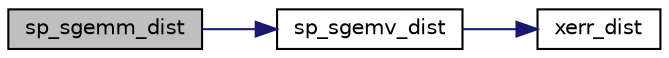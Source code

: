 digraph "sp_sgemm_dist"
{
 // LATEX_PDF_SIZE
  edge [fontname="Helvetica",fontsize="10",labelfontname="Helvetica",labelfontsize="10"];
  node [fontname="Helvetica",fontsize="10",shape=record];
  rankdir="LR";
  Node1 [label="sp_sgemm_dist",height=0.2,width=0.4,color="black", fillcolor="grey75", style="filled", fontcolor="black",tooltip=" "];
  Node1 -> Node2 [color="midnightblue",fontsize="10",style="solid",fontname="Helvetica"];
  Node2 [label="sp_sgemv_dist",height=0.2,width=0.4,color="black", fillcolor="white", style="filled",URL="$ssp__blas2__dist_8c.html#a645ecbacfd39ffd6d562b5494a6e592d",tooltip="SpGEMV."];
  Node2 -> Node3 [color="midnightblue",fontsize="10",style="solid",fontname="Helvetica"];
  Node3 [label="xerr_dist",height=0.2,width=0.4,color="black", fillcolor="white", style="filled",URL="$superlu__defs_8h.html#a0d728f1da812b1373a0e58ff81f6a711",tooltip=" "];
}
